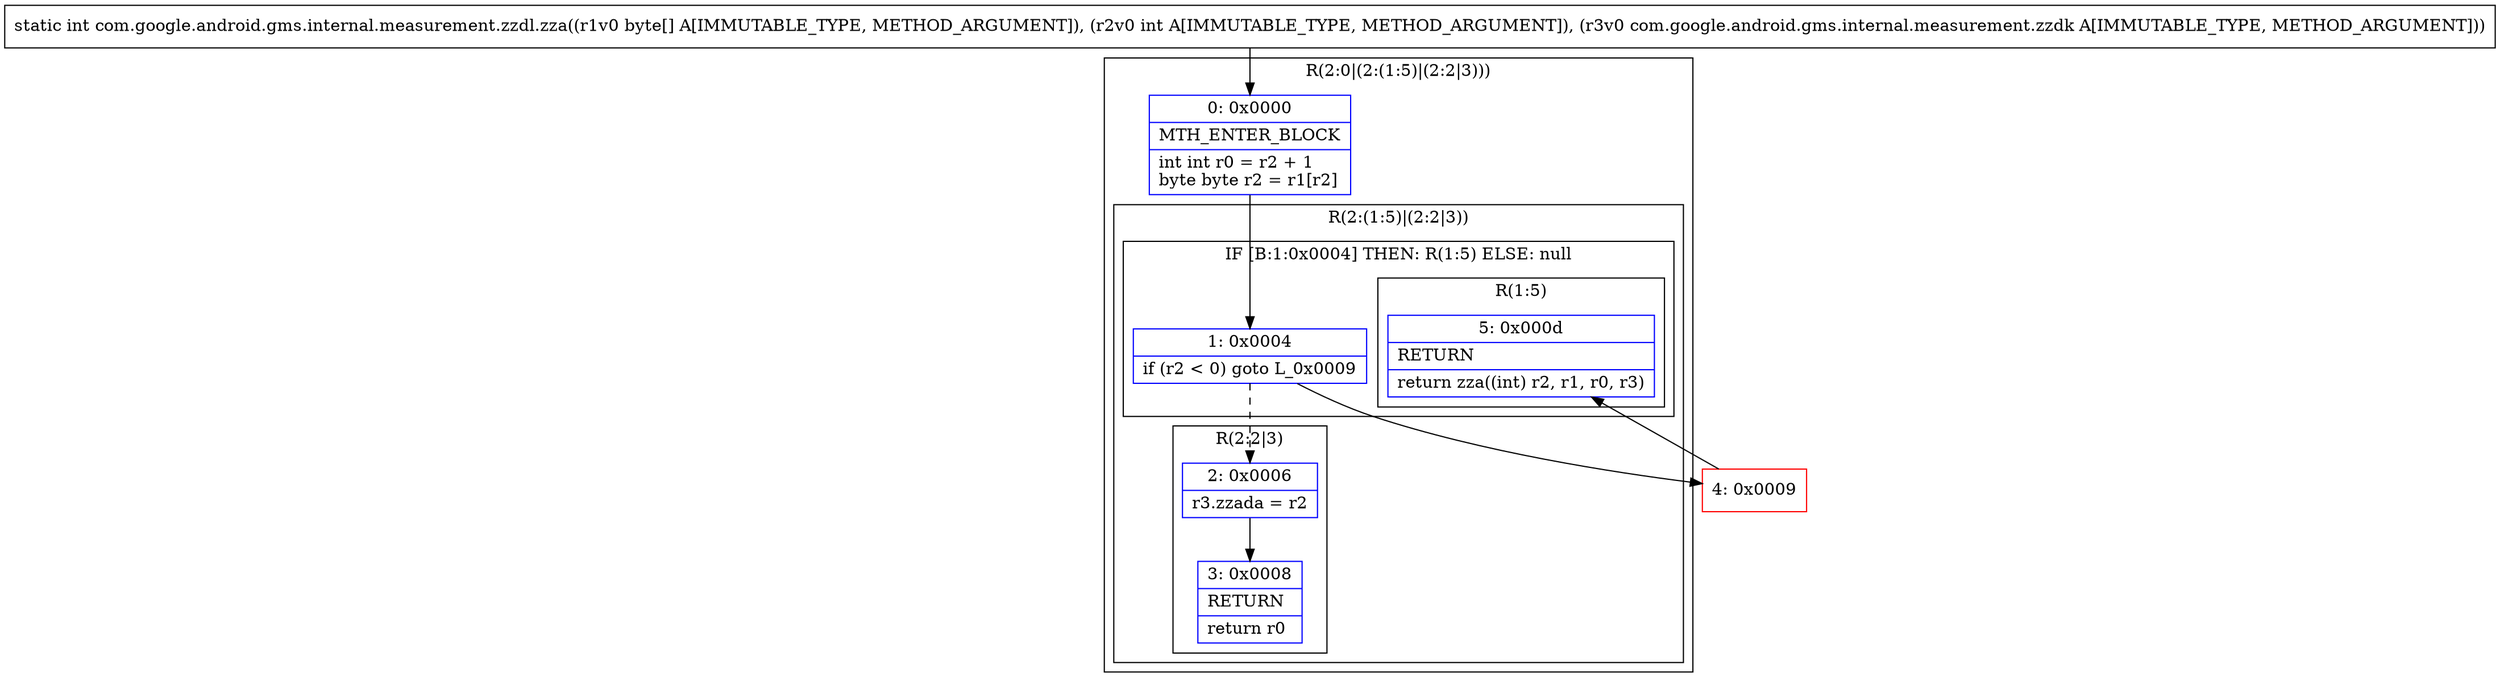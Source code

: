 digraph "CFG forcom.google.android.gms.internal.measurement.zzdl.zza([BILcom\/google\/android\/gms\/internal\/measurement\/zzdk;)I" {
subgraph cluster_Region_990296593 {
label = "R(2:0|(2:(1:5)|(2:2|3)))";
node [shape=record,color=blue];
Node_0 [shape=record,label="{0\:\ 0x0000|MTH_ENTER_BLOCK\l|int int r0 = r2 + 1\lbyte byte r2 = r1[r2]\l}"];
subgraph cluster_Region_1939483247 {
label = "R(2:(1:5)|(2:2|3))";
node [shape=record,color=blue];
subgraph cluster_IfRegion_564144626 {
label = "IF [B:1:0x0004] THEN: R(1:5) ELSE: null";
node [shape=record,color=blue];
Node_1 [shape=record,label="{1\:\ 0x0004|if (r2 \< 0) goto L_0x0009\l}"];
subgraph cluster_Region_497842037 {
label = "R(1:5)";
node [shape=record,color=blue];
Node_5 [shape=record,label="{5\:\ 0x000d|RETURN\l|return zza((int) r2, r1, r0, r3)\l}"];
}
}
subgraph cluster_Region_1699248417 {
label = "R(2:2|3)";
node [shape=record,color=blue];
Node_2 [shape=record,label="{2\:\ 0x0006|r3.zzada = r2\l}"];
Node_3 [shape=record,label="{3\:\ 0x0008|RETURN\l|return r0\l}"];
}
}
}
Node_4 [shape=record,color=red,label="{4\:\ 0x0009}"];
MethodNode[shape=record,label="{static int com.google.android.gms.internal.measurement.zzdl.zza((r1v0 byte[] A[IMMUTABLE_TYPE, METHOD_ARGUMENT]), (r2v0 int A[IMMUTABLE_TYPE, METHOD_ARGUMENT]), (r3v0 com.google.android.gms.internal.measurement.zzdk A[IMMUTABLE_TYPE, METHOD_ARGUMENT])) }"];
MethodNode -> Node_0;
Node_0 -> Node_1;
Node_1 -> Node_2[style=dashed];
Node_1 -> Node_4;
Node_2 -> Node_3;
Node_4 -> Node_5;
}

